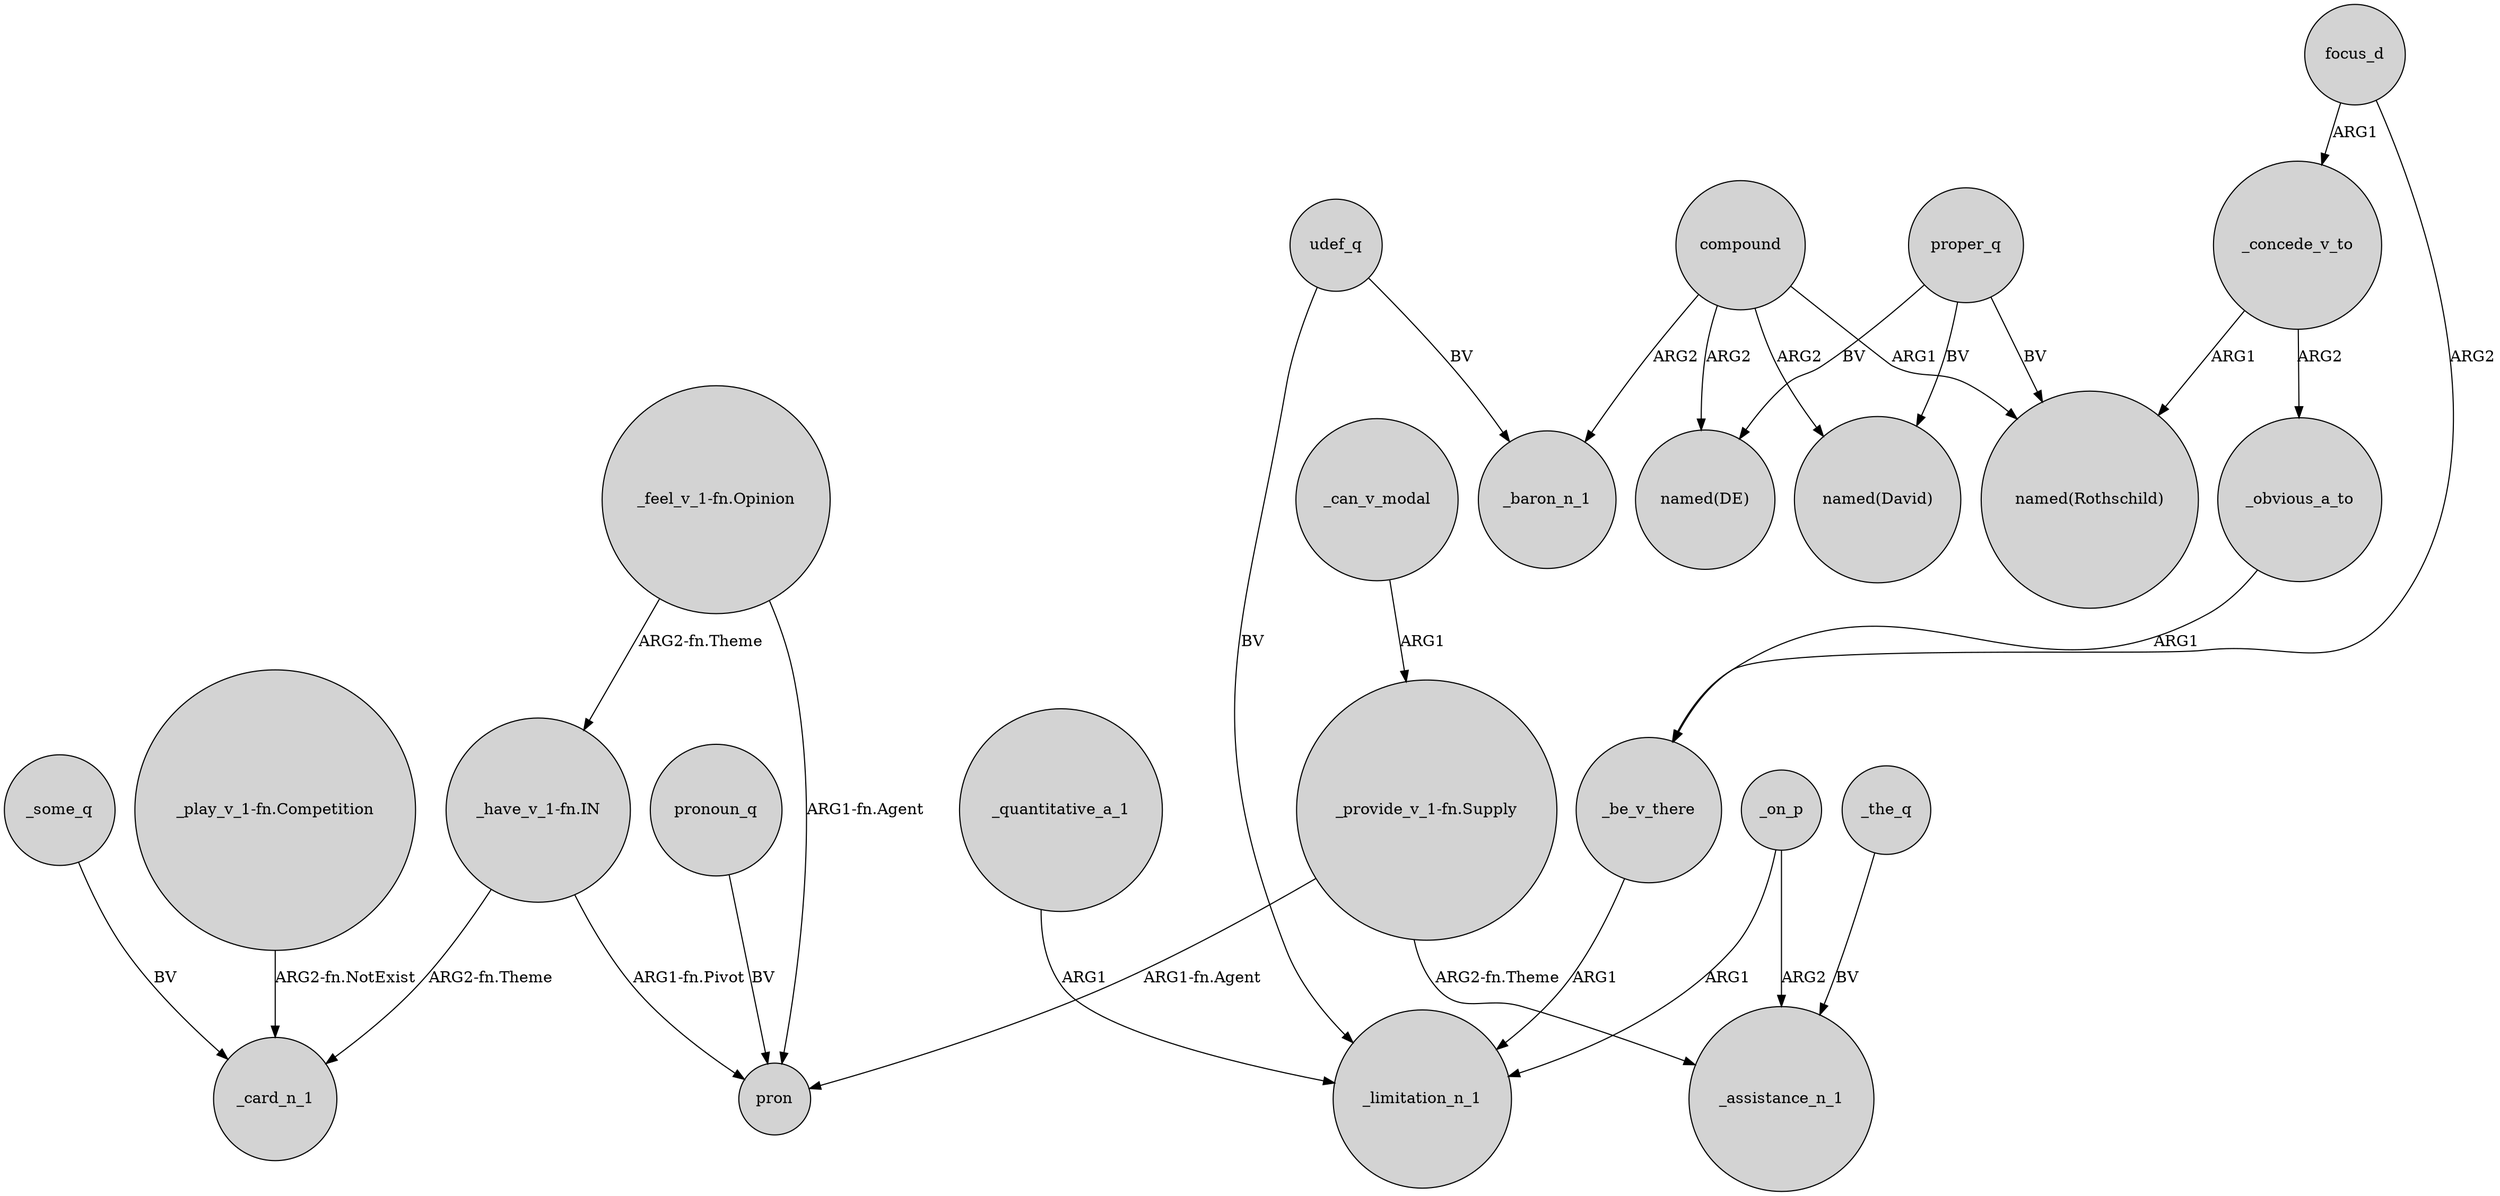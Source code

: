 digraph {
	node [shape=circle style=filled]
	"_provide_v_1-fn.Supply" -> pron [label="ARG1-fn.Agent"]
	_concede_v_to -> "named(Rothschild)" [label=ARG1]
	_on_p -> _assistance_n_1 [label=ARG2]
	proper_q -> "named(Rothschild)" [label=BV]
	"_have_v_1-fn.IN" -> _card_n_1 [label="ARG2-fn.Theme"]
	_be_v_there -> _limitation_n_1 [label=ARG1]
	"_feel_v_1-fn.Opinion" -> "_have_v_1-fn.IN" [label="ARG2-fn.Theme"]
	_can_v_modal -> "_provide_v_1-fn.Supply" [label=ARG1]
	_some_q -> _card_n_1 [label=BV]
	compound -> "named(Rothschild)" [label=ARG1]
	"_have_v_1-fn.IN" -> pron [label="ARG1-fn.Pivot"]
	_quantitative_a_1 -> _limitation_n_1 [label=ARG1]
	compound -> "named(DE)" [label=ARG2]
	compound -> _baron_n_1 [label=ARG2]
	pronoun_q -> pron [label=BV]
	_the_q -> _assistance_n_1 [label=BV]
	udef_q -> _limitation_n_1 [label=BV]
	_on_p -> _limitation_n_1 [label=ARG1]
	proper_q -> "named(DE)" [label=BV]
	focus_d -> _concede_v_to [label=ARG1]
	"_provide_v_1-fn.Supply" -> _assistance_n_1 [label="ARG2-fn.Theme"]
	_obvious_a_to -> _be_v_there [label=ARG1]
	compound -> "named(David)" [label=ARG2]
	udef_q -> _baron_n_1 [label=BV]
	"_feel_v_1-fn.Opinion" -> pron [label="ARG1-fn.Agent"]
	"_play_v_1-fn.Competition" -> _card_n_1 [label="ARG2-fn.NotExist"]
	proper_q -> "named(David)" [label=BV]
	_concede_v_to -> _obvious_a_to [label=ARG2]
	focus_d -> _be_v_there [label=ARG2]
}
